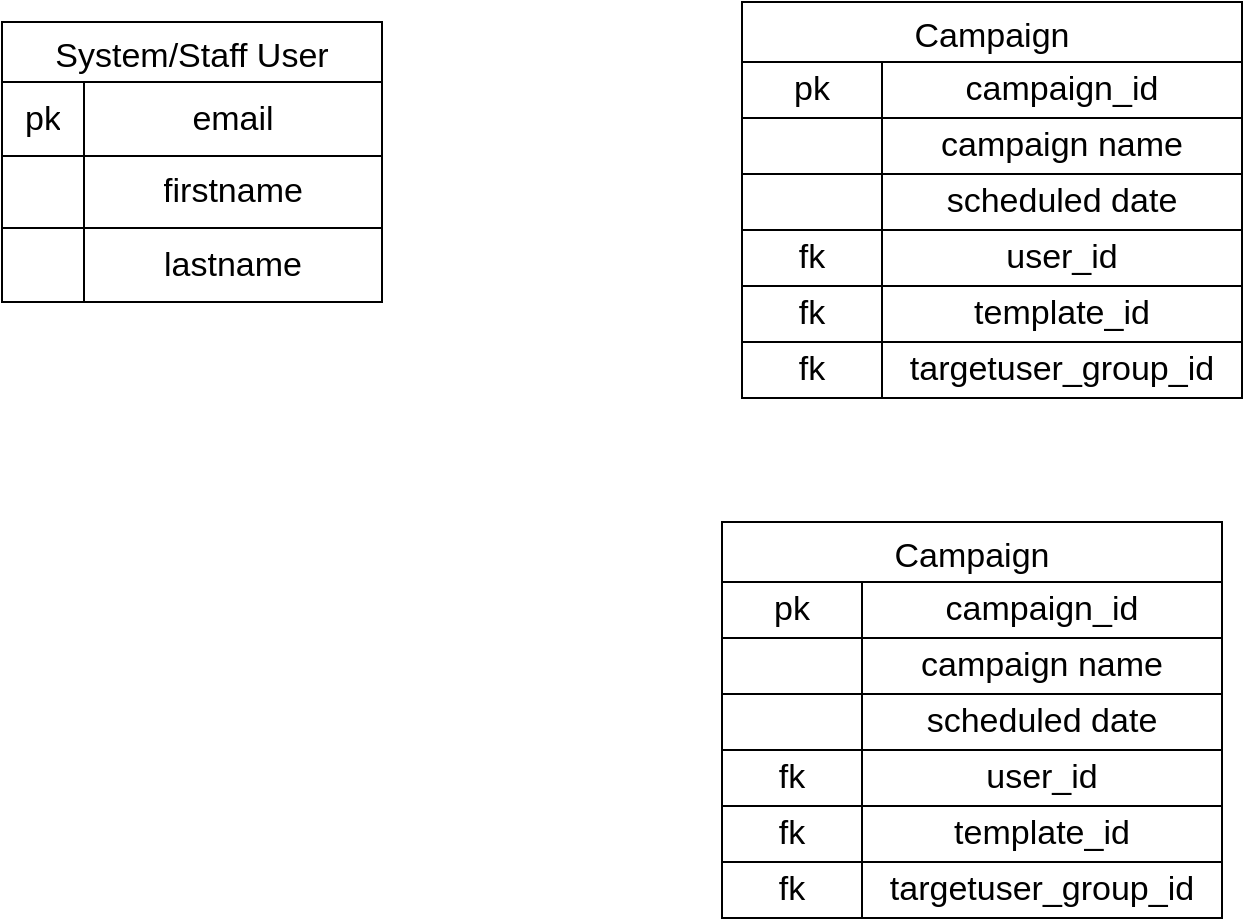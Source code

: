 <mxfile version="15.5.8" type="github">
  <diagram id="3sVeqilaeU76Qi4j4wXU" name="Page-1">
    <mxGraphModel dx="1210" dy="612" grid="1" gridSize="10" guides="1" tooltips="1" connect="1" arrows="1" fold="1" page="1" pageScale="1" pageWidth="850" pageHeight="1100" math="0" shadow="0">
      <root>
        <mxCell id="0" />
        <mxCell id="1" parent="0" />
        <mxCell id="B4DYz3CWHDuPZqb7g97D-31" value="System/Staff User" style="shape=table;startSize=30;container=1;collapsible=0;childLayout=tableLayout;fontSize=17;" vertex="1" parent="1">
          <mxGeometry x="160" y="110" width="190" height="140" as="geometry" />
        </mxCell>
        <mxCell id="B4DYz3CWHDuPZqb7g97D-32" value="" style="shape=partialRectangle;collapsible=0;dropTarget=0;pointerEvents=0;fillColor=none;top=0;left=0;bottom=0;right=0;points=[[0,0.5],[1,0.5]];portConstraint=eastwest;fontSize=17;" vertex="1" parent="B4DYz3CWHDuPZqb7g97D-31">
          <mxGeometry y="30" width="190" height="37" as="geometry" />
        </mxCell>
        <mxCell id="B4DYz3CWHDuPZqb7g97D-33" value="pk" style="shape=partialRectangle;html=1;whiteSpace=wrap;connectable=0;overflow=hidden;fillColor=none;top=0;left=0;bottom=0;right=0;pointerEvents=1;fontSize=17;" vertex="1" parent="B4DYz3CWHDuPZqb7g97D-32">
          <mxGeometry width="41" height="37" as="geometry">
            <mxRectangle width="41" height="37" as="alternateBounds" />
          </mxGeometry>
        </mxCell>
        <mxCell id="B4DYz3CWHDuPZqb7g97D-34" value="email" style="shape=partialRectangle;html=1;whiteSpace=wrap;connectable=0;overflow=hidden;fillColor=none;top=0;left=0;bottom=0;right=0;pointerEvents=1;fontSize=17;" vertex="1" parent="B4DYz3CWHDuPZqb7g97D-32">
          <mxGeometry x="41" width="149" height="37" as="geometry">
            <mxRectangle width="149" height="37" as="alternateBounds" />
          </mxGeometry>
        </mxCell>
        <mxCell id="B4DYz3CWHDuPZqb7g97D-35" value="" style="shape=partialRectangle;collapsible=0;dropTarget=0;pointerEvents=0;fillColor=none;top=0;left=0;bottom=0;right=0;points=[[0,0.5],[1,0.5]];portConstraint=eastwest;fontSize=17;" vertex="1" parent="B4DYz3CWHDuPZqb7g97D-31">
          <mxGeometry y="67" width="190" height="36" as="geometry" />
        </mxCell>
        <mxCell id="B4DYz3CWHDuPZqb7g97D-36" value="" style="shape=partialRectangle;html=1;whiteSpace=wrap;connectable=0;overflow=hidden;fillColor=none;top=0;left=0;bottom=0;right=0;pointerEvents=1;fontSize=17;" vertex="1" parent="B4DYz3CWHDuPZqb7g97D-35">
          <mxGeometry width="41" height="36" as="geometry">
            <mxRectangle width="41" height="36" as="alternateBounds" />
          </mxGeometry>
        </mxCell>
        <mxCell id="B4DYz3CWHDuPZqb7g97D-37" value="firstname" style="shape=partialRectangle;html=1;whiteSpace=wrap;connectable=0;overflow=hidden;fillColor=none;top=0;left=0;bottom=0;right=0;pointerEvents=1;fontSize=17;" vertex="1" parent="B4DYz3CWHDuPZqb7g97D-35">
          <mxGeometry x="41" width="149" height="36" as="geometry">
            <mxRectangle width="149" height="36" as="alternateBounds" />
          </mxGeometry>
        </mxCell>
        <mxCell id="B4DYz3CWHDuPZqb7g97D-38" value="" style="shape=partialRectangle;collapsible=0;dropTarget=0;pointerEvents=0;fillColor=none;top=0;left=0;bottom=0;right=0;points=[[0,0.5],[1,0.5]];portConstraint=eastwest;fontSize=17;" vertex="1" parent="B4DYz3CWHDuPZqb7g97D-31">
          <mxGeometry y="103" width="190" height="37" as="geometry" />
        </mxCell>
        <mxCell id="B4DYz3CWHDuPZqb7g97D-39" value="" style="shape=partialRectangle;html=1;whiteSpace=wrap;connectable=0;overflow=hidden;fillColor=none;top=0;left=0;bottom=0;right=0;pointerEvents=1;fontSize=17;" vertex="1" parent="B4DYz3CWHDuPZqb7g97D-38">
          <mxGeometry width="41" height="37" as="geometry">
            <mxRectangle width="41" height="37" as="alternateBounds" />
          </mxGeometry>
        </mxCell>
        <mxCell id="B4DYz3CWHDuPZqb7g97D-40" value="lastname" style="shape=partialRectangle;html=1;whiteSpace=wrap;connectable=0;overflow=hidden;fillColor=none;top=0;left=0;bottom=0;right=0;pointerEvents=1;fontSize=17;" vertex="1" parent="B4DYz3CWHDuPZqb7g97D-38">
          <mxGeometry x="41" width="149" height="37" as="geometry">
            <mxRectangle width="149" height="37" as="alternateBounds" />
          </mxGeometry>
        </mxCell>
        <mxCell id="B4DYz3CWHDuPZqb7g97D-111" value="Campaign" style="shape=table;startSize=30;container=1;collapsible=0;childLayout=tableLayout;fontSize=17;" vertex="1" parent="1">
          <mxGeometry x="530" y="100" width="250" height="198" as="geometry" />
        </mxCell>
        <mxCell id="B4DYz3CWHDuPZqb7g97D-112" value="" style="shape=partialRectangle;collapsible=0;dropTarget=0;pointerEvents=0;fillColor=none;top=0;left=0;bottom=0;right=0;points=[[0,0.5],[1,0.5]];portConstraint=eastwest;fontSize=17;" vertex="1" parent="B4DYz3CWHDuPZqb7g97D-111">
          <mxGeometry y="30" width="250" height="28" as="geometry" />
        </mxCell>
        <mxCell id="B4DYz3CWHDuPZqb7g97D-113" value="pk" style="shape=partialRectangle;html=1;whiteSpace=wrap;connectable=0;overflow=hidden;fillColor=none;top=0;left=0;bottom=0;right=0;pointerEvents=1;fontSize=17;" vertex="1" parent="B4DYz3CWHDuPZqb7g97D-112">
          <mxGeometry width="70" height="28" as="geometry">
            <mxRectangle width="70" height="28" as="alternateBounds" />
          </mxGeometry>
        </mxCell>
        <mxCell id="B4DYz3CWHDuPZqb7g97D-114" value="campaign_id" style="shape=partialRectangle;html=1;whiteSpace=wrap;connectable=0;overflow=hidden;fillColor=none;top=0;left=0;bottom=0;right=0;pointerEvents=1;fontSize=17;" vertex="1" parent="B4DYz3CWHDuPZqb7g97D-112">
          <mxGeometry x="70" width="180" height="28" as="geometry">
            <mxRectangle width="180" height="28" as="alternateBounds" />
          </mxGeometry>
        </mxCell>
        <mxCell id="B4DYz3CWHDuPZqb7g97D-115" value="" style="shape=partialRectangle;collapsible=0;dropTarget=0;pointerEvents=0;fillColor=none;top=0;left=0;bottom=0;right=0;points=[[0,0.5],[1,0.5]];portConstraint=eastwest;fontSize=17;" vertex="1" parent="B4DYz3CWHDuPZqb7g97D-111">
          <mxGeometry y="58" width="250" height="28" as="geometry" />
        </mxCell>
        <mxCell id="B4DYz3CWHDuPZqb7g97D-116" value="" style="shape=partialRectangle;html=1;whiteSpace=wrap;connectable=0;overflow=hidden;fillColor=none;top=0;left=0;bottom=0;right=0;pointerEvents=1;fontSize=17;" vertex="1" parent="B4DYz3CWHDuPZqb7g97D-115">
          <mxGeometry width="70" height="28" as="geometry">
            <mxRectangle width="70" height="28" as="alternateBounds" />
          </mxGeometry>
        </mxCell>
        <mxCell id="B4DYz3CWHDuPZqb7g97D-117" value="campaign name" style="shape=partialRectangle;html=1;whiteSpace=wrap;connectable=0;overflow=hidden;fillColor=none;top=0;left=0;bottom=0;right=0;pointerEvents=1;fontSize=17;" vertex="1" parent="B4DYz3CWHDuPZqb7g97D-115">
          <mxGeometry x="70" width="180" height="28" as="geometry">
            <mxRectangle width="180" height="28" as="alternateBounds" />
          </mxGeometry>
        </mxCell>
        <mxCell id="B4DYz3CWHDuPZqb7g97D-118" value="" style="shape=partialRectangle;collapsible=0;dropTarget=0;pointerEvents=0;fillColor=none;top=0;left=0;bottom=0;right=0;points=[[0,0.5],[1,0.5]];portConstraint=eastwest;fontSize=17;" vertex="1" parent="B4DYz3CWHDuPZqb7g97D-111">
          <mxGeometry y="86" width="250" height="28" as="geometry" />
        </mxCell>
        <mxCell id="B4DYz3CWHDuPZqb7g97D-119" value="" style="shape=partialRectangle;html=1;whiteSpace=wrap;connectable=0;overflow=hidden;fillColor=none;top=0;left=0;bottom=0;right=0;pointerEvents=1;fontSize=17;" vertex="1" parent="B4DYz3CWHDuPZqb7g97D-118">
          <mxGeometry width="70" height="28" as="geometry">
            <mxRectangle width="70" height="28" as="alternateBounds" />
          </mxGeometry>
        </mxCell>
        <mxCell id="B4DYz3CWHDuPZqb7g97D-120" value="scheduled date" style="shape=partialRectangle;html=1;whiteSpace=wrap;connectable=0;overflow=hidden;fillColor=none;top=0;left=0;bottom=0;right=0;pointerEvents=1;fontSize=17;" vertex="1" parent="B4DYz3CWHDuPZqb7g97D-118">
          <mxGeometry x="70" width="180" height="28" as="geometry">
            <mxRectangle width="180" height="28" as="alternateBounds" />
          </mxGeometry>
        </mxCell>
        <mxCell id="B4DYz3CWHDuPZqb7g97D-121" value="" style="shape=partialRectangle;collapsible=0;dropTarget=0;pointerEvents=0;fillColor=none;top=0;left=0;bottom=0;right=0;points=[[0,0.5],[1,0.5]];portConstraint=eastwest;fontSize=17;" vertex="1" parent="B4DYz3CWHDuPZqb7g97D-111">
          <mxGeometry y="114" width="250" height="28" as="geometry" />
        </mxCell>
        <mxCell id="B4DYz3CWHDuPZqb7g97D-122" value="fk" style="shape=partialRectangle;html=1;whiteSpace=wrap;connectable=0;overflow=hidden;fillColor=none;top=0;left=0;bottom=0;right=0;pointerEvents=1;fontSize=17;" vertex="1" parent="B4DYz3CWHDuPZqb7g97D-121">
          <mxGeometry width="70" height="28" as="geometry">
            <mxRectangle width="70" height="28" as="alternateBounds" />
          </mxGeometry>
        </mxCell>
        <mxCell id="B4DYz3CWHDuPZqb7g97D-123" value="user_id" style="shape=partialRectangle;html=1;whiteSpace=wrap;connectable=0;overflow=hidden;fillColor=none;top=0;left=0;bottom=0;right=0;pointerEvents=1;fontSize=17;" vertex="1" parent="B4DYz3CWHDuPZqb7g97D-121">
          <mxGeometry x="70" width="180" height="28" as="geometry">
            <mxRectangle width="180" height="28" as="alternateBounds" />
          </mxGeometry>
        </mxCell>
        <mxCell id="B4DYz3CWHDuPZqb7g97D-124" value="" style="shape=partialRectangle;collapsible=0;dropTarget=0;pointerEvents=0;fillColor=none;top=0;left=0;bottom=0;right=0;points=[[0,0.5],[1,0.5]];portConstraint=eastwest;fontSize=17;" vertex="1" parent="B4DYz3CWHDuPZqb7g97D-111">
          <mxGeometry y="142" width="250" height="28" as="geometry" />
        </mxCell>
        <mxCell id="B4DYz3CWHDuPZqb7g97D-125" value="fk" style="shape=partialRectangle;html=1;whiteSpace=wrap;connectable=0;overflow=hidden;fillColor=none;top=0;left=0;bottom=0;right=0;pointerEvents=1;fontSize=17;" vertex="1" parent="B4DYz3CWHDuPZqb7g97D-124">
          <mxGeometry width="70" height="28" as="geometry">
            <mxRectangle width="70" height="28" as="alternateBounds" />
          </mxGeometry>
        </mxCell>
        <mxCell id="B4DYz3CWHDuPZqb7g97D-126" value="template_id" style="shape=partialRectangle;html=1;whiteSpace=wrap;connectable=0;overflow=hidden;fillColor=none;top=0;left=0;bottom=0;right=0;pointerEvents=1;fontSize=17;" vertex="1" parent="B4DYz3CWHDuPZqb7g97D-124">
          <mxGeometry x="70" width="180" height="28" as="geometry">
            <mxRectangle width="180" height="28" as="alternateBounds" />
          </mxGeometry>
        </mxCell>
        <mxCell id="B4DYz3CWHDuPZqb7g97D-127" style="shape=partialRectangle;collapsible=0;dropTarget=0;pointerEvents=0;fillColor=none;top=0;left=0;bottom=0;right=0;points=[[0,0.5],[1,0.5]];portConstraint=eastwest;fontSize=17;" vertex="1" parent="B4DYz3CWHDuPZqb7g97D-111">
          <mxGeometry y="170" width="250" height="28" as="geometry" />
        </mxCell>
        <mxCell id="B4DYz3CWHDuPZqb7g97D-128" value="fk" style="shape=partialRectangle;html=1;whiteSpace=wrap;connectable=0;overflow=hidden;fillColor=none;top=0;left=0;bottom=0;right=0;pointerEvents=1;fontSize=17;" vertex="1" parent="B4DYz3CWHDuPZqb7g97D-127">
          <mxGeometry width="70" height="28" as="geometry">
            <mxRectangle width="70" height="28" as="alternateBounds" />
          </mxGeometry>
        </mxCell>
        <mxCell id="B4DYz3CWHDuPZqb7g97D-129" value="targetuser_group_id" style="shape=partialRectangle;html=1;whiteSpace=wrap;connectable=0;overflow=hidden;fillColor=none;top=0;left=0;bottom=0;right=0;pointerEvents=1;fontSize=17;" vertex="1" parent="B4DYz3CWHDuPZqb7g97D-127">
          <mxGeometry x="70" width="180" height="28" as="geometry">
            <mxRectangle width="180" height="28" as="alternateBounds" />
          </mxGeometry>
        </mxCell>
        <mxCell id="B4DYz3CWHDuPZqb7g97D-130" value="Campaign" style="shape=table;startSize=30;container=1;collapsible=0;childLayout=tableLayout;fontSize=17;" vertex="1" parent="1">
          <mxGeometry x="520" y="360" width="250" height="198" as="geometry" />
        </mxCell>
        <mxCell id="B4DYz3CWHDuPZqb7g97D-131" value="" style="shape=partialRectangle;collapsible=0;dropTarget=0;pointerEvents=0;fillColor=none;top=0;left=0;bottom=0;right=0;points=[[0,0.5],[1,0.5]];portConstraint=eastwest;fontSize=17;" vertex="1" parent="B4DYz3CWHDuPZqb7g97D-130">
          <mxGeometry y="30" width="250" height="28" as="geometry" />
        </mxCell>
        <mxCell id="B4DYz3CWHDuPZqb7g97D-132" value="pk" style="shape=partialRectangle;html=1;whiteSpace=wrap;connectable=0;overflow=hidden;fillColor=none;top=0;left=0;bottom=0;right=0;pointerEvents=1;fontSize=17;" vertex="1" parent="B4DYz3CWHDuPZqb7g97D-131">
          <mxGeometry width="70" height="28" as="geometry">
            <mxRectangle width="70" height="28" as="alternateBounds" />
          </mxGeometry>
        </mxCell>
        <mxCell id="B4DYz3CWHDuPZqb7g97D-133" value="campaign_id" style="shape=partialRectangle;html=1;whiteSpace=wrap;connectable=0;overflow=hidden;fillColor=none;top=0;left=0;bottom=0;right=0;pointerEvents=1;fontSize=17;" vertex="1" parent="B4DYz3CWHDuPZqb7g97D-131">
          <mxGeometry x="70" width="180" height="28" as="geometry">
            <mxRectangle width="180" height="28" as="alternateBounds" />
          </mxGeometry>
        </mxCell>
        <mxCell id="B4DYz3CWHDuPZqb7g97D-134" value="" style="shape=partialRectangle;collapsible=0;dropTarget=0;pointerEvents=0;fillColor=none;top=0;left=0;bottom=0;right=0;points=[[0,0.5],[1,0.5]];portConstraint=eastwest;fontSize=17;" vertex="1" parent="B4DYz3CWHDuPZqb7g97D-130">
          <mxGeometry y="58" width="250" height="28" as="geometry" />
        </mxCell>
        <mxCell id="B4DYz3CWHDuPZqb7g97D-135" value="" style="shape=partialRectangle;html=1;whiteSpace=wrap;connectable=0;overflow=hidden;fillColor=none;top=0;left=0;bottom=0;right=0;pointerEvents=1;fontSize=17;" vertex="1" parent="B4DYz3CWHDuPZqb7g97D-134">
          <mxGeometry width="70" height="28" as="geometry">
            <mxRectangle width="70" height="28" as="alternateBounds" />
          </mxGeometry>
        </mxCell>
        <mxCell id="B4DYz3CWHDuPZqb7g97D-136" value="campaign name" style="shape=partialRectangle;html=1;whiteSpace=wrap;connectable=0;overflow=hidden;fillColor=none;top=0;left=0;bottom=0;right=0;pointerEvents=1;fontSize=17;" vertex="1" parent="B4DYz3CWHDuPZqb7g97D-134">
          <mxGeometry x="70" width="180" height="28" as="geometry">
            <mxRectangle width="180" height="28" as="alternateBounds" />
          </mxGeometry>
        </mxCell>
        <mxCell id="B4DYz3CWHDuPZqb7g97D-137" value="" style="shape=partialRectangle;collapsible=0;dropTarget=0;pointerEvents=0;fillColor=none;top=0;left=0;bottom=0;right=0;points=[[0,0.5],[1,0.5]];portConstraint=eastwest;fontSize=17;" vertex="1" parent="B4DYz3CWHDuPZqb7g97D-130">
          <mxGeometry y="86" width="250" height="28" as="geometry" />
        </mxCell>
        <mxCell id="B4DYz3CWHDuPZqb7g97D-138" value="" style="shape=partialRectangle;html=1;whiteSpace=wrap;connectable=0;overflow=hidden;fillColor=none;top=0;left=0;bottom=0;right=0;pointerEvents=1;fontSize=17;" vertex="1" parent="B4DYz3CWHDuPZqb7g97D-137">
          <mxGeometry width="70" height="28" as="geometry">
            <mxRectangle width="70" height="28" as="alternateBounds" />
          </mxGeometry>
        </mxCell>
        <mxCell id="B4DYz3CWHDuPZqb7g97D-139" value="scheduled date" style="shape=partialRectangle;html=1;whiteSpace=wrap;connectable=0;overflow=hidden;fillColor=none;top=0;left=0;bottom=0;right=0;pointerEvents=1;fontSize=17;" vertex="1" parent="B4DYz3CWHDuPZqb7g97D-137">
          <mxGeometry x="70" width="180" height="28" as="geometry">
            <mxRectangle width="180" height="28" as="alternateBounds" />
          </mxGeometry>
        </mxCell>
        <mxCell id="B4DYz3CWHDuPZqb7g97D-140" value="" style="shape=partialRectangle;collapsible=0;dropTarget=0;pointerEvents=0;fillColor=none;top=0;left=0;bottom=0;right=0;points=[[0,0.5],[1,0.5]];portConstraint=eastwest;fontSize=17;" vertex="1" parent="B4DYz3CWHDuPZqb7g97D-130">
          <mxGeometry y="114" width="250" height="28" as="geometry" />
        </mxCell>
        <mxCell id="B4DYz3CWHDuPZqb7g97D-141" value="fk" style="shape=partialRectangle;html=1;whiteSpace=wrap;connectable=0;overflow=hidden;fillColor=none;top=0;left=0;bottom=0;right=0;pointerEvents=1;fontSize=17;" vertex="1" parent="B4DYz3CWHDuPZqb7g97D-140">
          <mxGeometry width="70" height="28" as="geometry">
            <mxRectangle width="70" height="28" as="alternateBounds" />
          </mxGeometry>
        </mxCell>
        <mxCell id="B4DYz3CWHDuPZqb7g97D-142" value="user_id" style="shape=partialRectangle;html=1;whiteSpace=wrap;connectable=0;overflow=hidden;fillColor=none;top=0;left=0;bottom=0;right=0;pointerEvents=1;fontSize=17;" vertex="1" parent="B4DYz3CWHDuPZqb7g97D-140">
          <mxGeometry x="70" width="180" height="28" as="geometry">
            <mxRectangle width="180" height="28" as="alternateBounds" />
          </mxGeometry>
        </mxCell>
        <mxCell id="B4DYz3CWHDuPZqb7g97D-143" value="" style="shape=partialRectangle;collapsible=0;dropTarget=0;pointerEvents=0;fillColor=none;top=0;left=0;bottom=0;right=0;points=[[0,0.5],[1,0.5]];portConstraint=eastwest;fontSize=17;" vertex="1" parent="B4DYz3CWHDuPZqb7g97D-130">
          <mxGeometry y="142" width="250" height="28" as="geometry" />
        </mxCell>
        <mxCell id="B4DYz3CWHDuPZqb7g97D-144" value="fk" style="shape=partialRectangle;html=1;whiteSpace=wrap;connectable=0;overflow=hidden;fillColor=none;top=0;left=0;bottom=0;right=0;pointerEvents=1;fontSize=17;" vertex="1" parent="B4DYz3CWHDuPZqb7g97D-143">
          <mxGeometry width="70" height="28" as="geometry">
            <mxRectangle width="70" height="28" as="alternateBounds" />
          </mxGeometry>
        </mxCell>
        <mxCell id="B4DYz3CWHDuPZqb7g97D-145" value="template_id" style="shape=partialRectangle;html=1;whiteSpace=wrap;connectable=0;overflow=hidden;fillColor=none;top=0;left=0;bottom=0;right=0;pointerEvents=1;fontSize=17;" vertex="1" parent="B4DYz3CWHDuPZqb7g97D-143">
          <mxGeometry x="70" width="180" height="28" as="geometry">
            <mxRectangle width="180" height="28" as="alternateBounds" />
          </mxGeometry>
        </mxCell>
        <mxCell id="B4DYz3CWHDuPZqb7g97D-146" style="shape=partialRectangle;collapsible=0;dropTarget=0;pointerEvents=0;fillColor=none;top=0;left=0;bottom=0;right=0;points=[[0,0.5],[1,0.5]];portConstraint=eastwest;fontSize=17;" vertex="1" parent="B4DYz3CWHDuPZqb7g97D-130">
          <mxGeometry y="170" width="250" height="28" as="geometry" />
        </mxCell>
        <mxCell id="B4DYz3CWHDuPZqb7g97D-147" value="fk" style="shape=partialRectangle;html=1;whiteSpace=wrap;connectable=0;overflow=hidden;fillColor=none;top=0;left=0;bottom=0;right=0;pointerEvents=1;fontSize=17;" vertex="1" parent="B4DYz3CWHDuPZqb7g97D-146">
          <mxGeometry width="70" height="28" as="geometry">
            <mxRectangle width="70" height="28" as="alternateBounds" />
          </mxGeometry>
        </mxCell>
        <mxCell id="B4DYz3CWHDuPZqb7g97D-148" value="targetuser_group_id" style="shape=partialRectangle;html=1;whiteSpace=wrap;connectable=0;overflow=hidden;fillColor=none;top=0;left=0;bottom=0;right=0;pointerEvents=1;fontSize=17;" vertex="1" parent="B4DYz3CWHDuPZqb7g97D-146">
          <mxGeometry x="70" width="180" height="28" as="geometry">
            <mxRectangle width="180" height="28" as="alternateBounds" />
          </mxGeometry>
        </mxCell>
      </root>
    </mxGraphModel>
  </diagram>
</mxfile>
